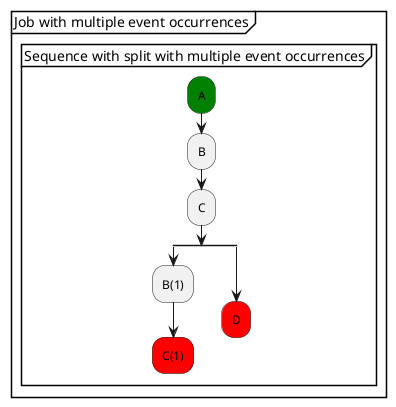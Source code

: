 /'

Tutorial - Multiple Event Occurrences
  
'/

@startuml 
partition "Job with multiple event occurrences" {
  group "Sequence with split with multiple event occurrences"
      #green:A;
      :B;
      :C;
      split
        :B(1);
        #red:C(1);
        detach
      split again
        #red:D;
        detach
      end split
  end group
}
@enduml
